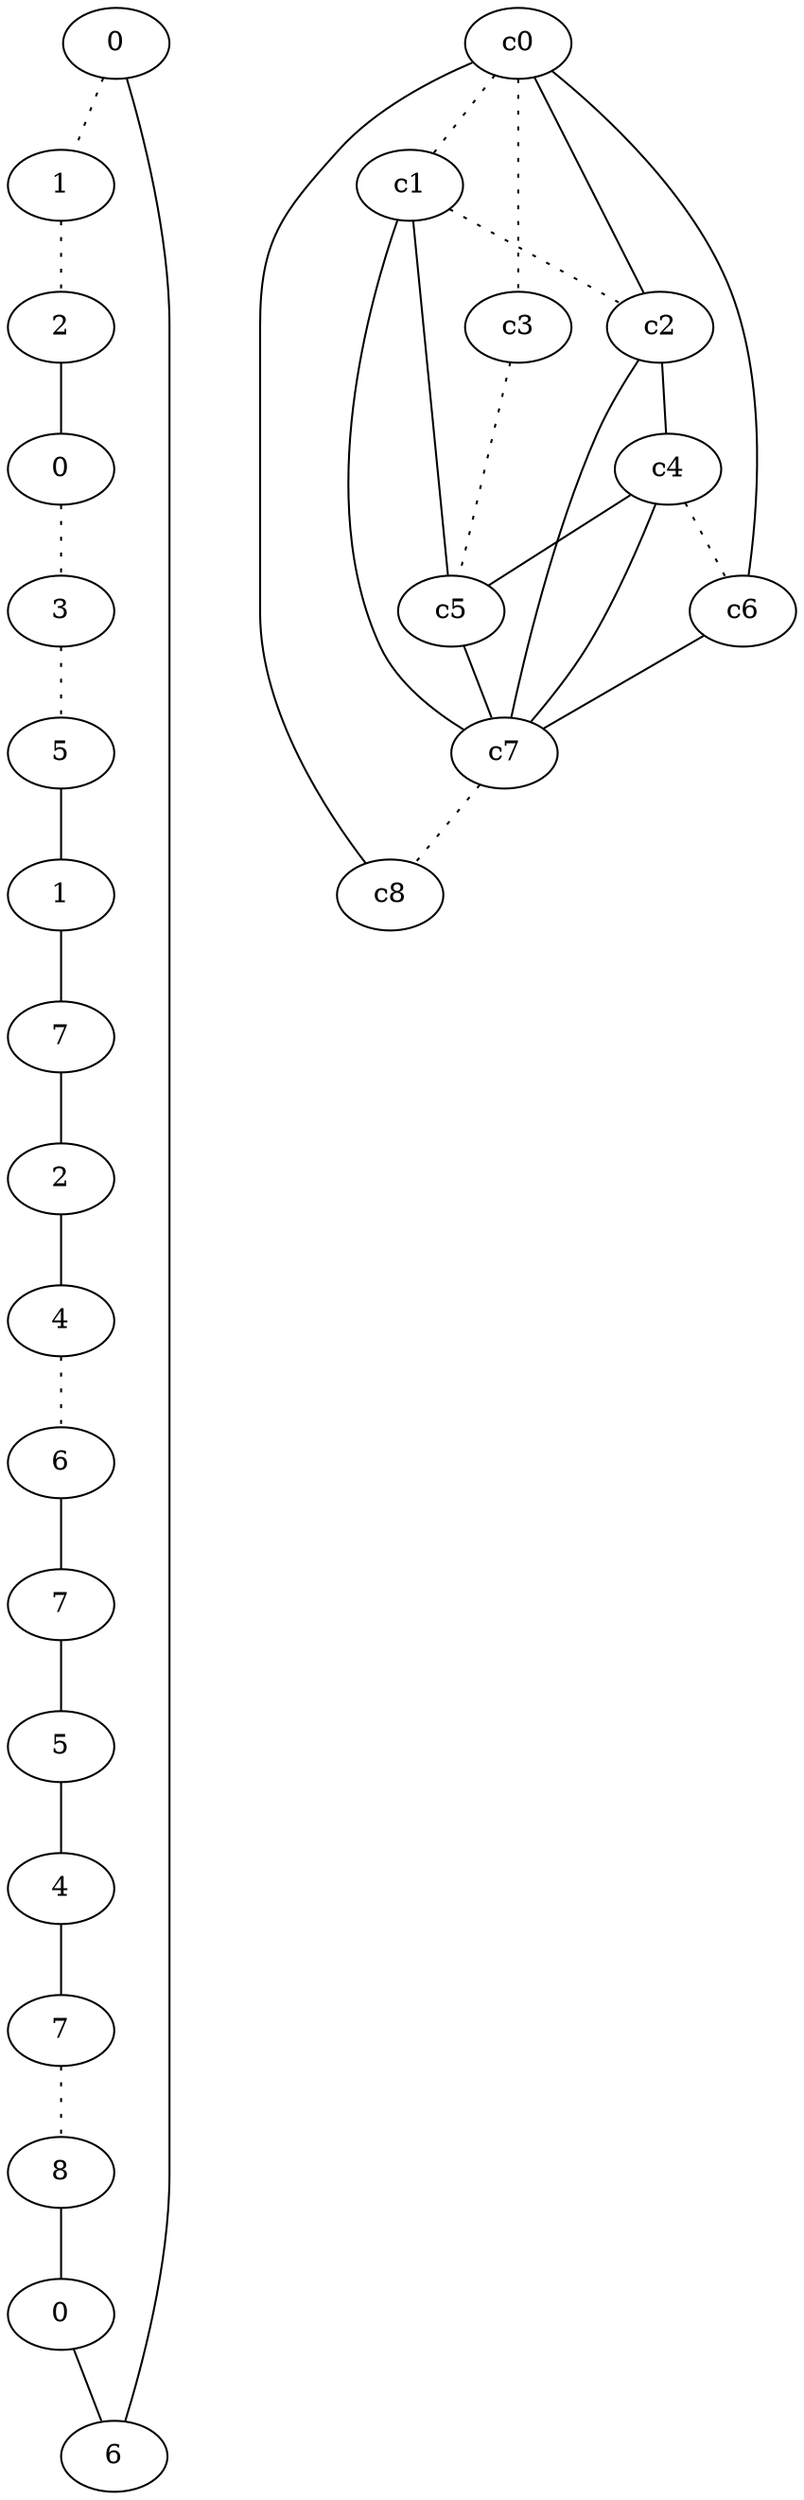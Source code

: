 graph {
a0[label=0];
a1[label=1];
a2[label=2];
a3[label=0];
a4[label=3];
a5[label=5];
a6[label=1];
a7[label=7];
a8[label=2];
a9[label=4];
a10[label=6];
a11[label=7];
a12[label=5];
a13[label=4];
a14[label=7];
a15[label=8];
a16[label=0];
a17[label=6];
a0 -- a1 [style=dotted];
a0 -- a17;
a1 -- a2 [style=dotted];
a2 -- a3;
a3 -- a4 [style=dotted];
a4 -- a5 [style=dotted];
a5 -- a6;
a6 -- a7;
a7 -- a8;
a8 -- a9;
a9 -- a10 [style=dotted];
a10 -- a11;
a11 -- a12;
a12 -- a13;
a13 -- a14;
a14 -- a15 [style=dotted];
a15 -- a16;
a16 -- a17;
c0 -- c1 [style=dotted];
c0 -- c2;
c0 -- c3 [style=dotted];
c0 -- c6;
c0 -- c8;
c1 -- c2 [style=dotted];
c1 -- c5;
c1 -- c7;
c2 -- c4;
c2 -- c7;
c3 -- c5 [style=dotted];
c4 -- c5;
c4 -- c6 [style=dotted];
c4 -- c7;
c5 -- c7;
c6 -- c7;
c7 -- c8 [style=dotted];
}
